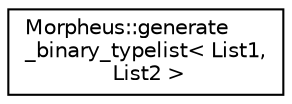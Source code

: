 digraph "Graphical Class Hierarchy"
{
 // LATEX_PDF_SIZE
  edge [fontname="Helvetica",fontsize="10",labelfontname="Helvetica",labelfontsize="10"];
  node [fontname="Helvetica",fontsize="10",shape=record];
  rankdir="LR";
  Node0 [label="Morpheus::generate\l_binary_typelist\< List1,\l List2 \>",height=0.2,width=0.4,color="black", fillcolor="white", style="filled",URL="$structMorpheus_1_1generate__binary__typelist.html",tooltip="Generates a TypeList of all combinations of BinaryContainer from two TypeLists of containers."];
}
